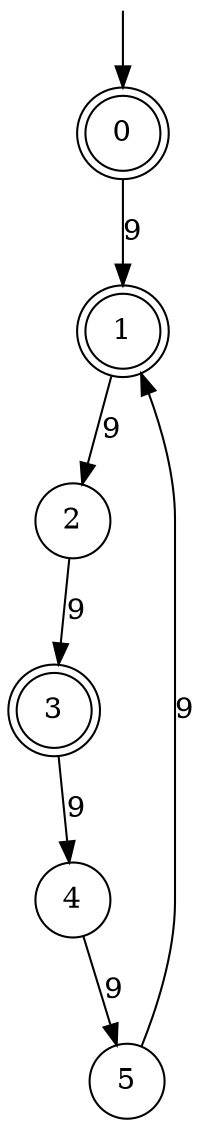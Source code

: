 digraph g {

	s0 [shape="doublecircle" label="0"];
	s1 [shape="doublecircle" label="1"];
	s2 [shape="circle" label="2"];
	s3 [shape="doublecircle" label="3"];
	s4 [shape="circle" label="4"];
	s5 [shape="circle" label="5"];
	s0 -> s1 [label="9"];
	s1 -> s2 [label="9"];
	s2 -> s3 [label="9"];
	s3 -> s4 [label="9"];
	s4 -> s5 [label="9"];
	s5 -> s1 [label="9"];

__start0 [label="" shape="none" width="0" height="0"];
__start0 -> s0;

}

